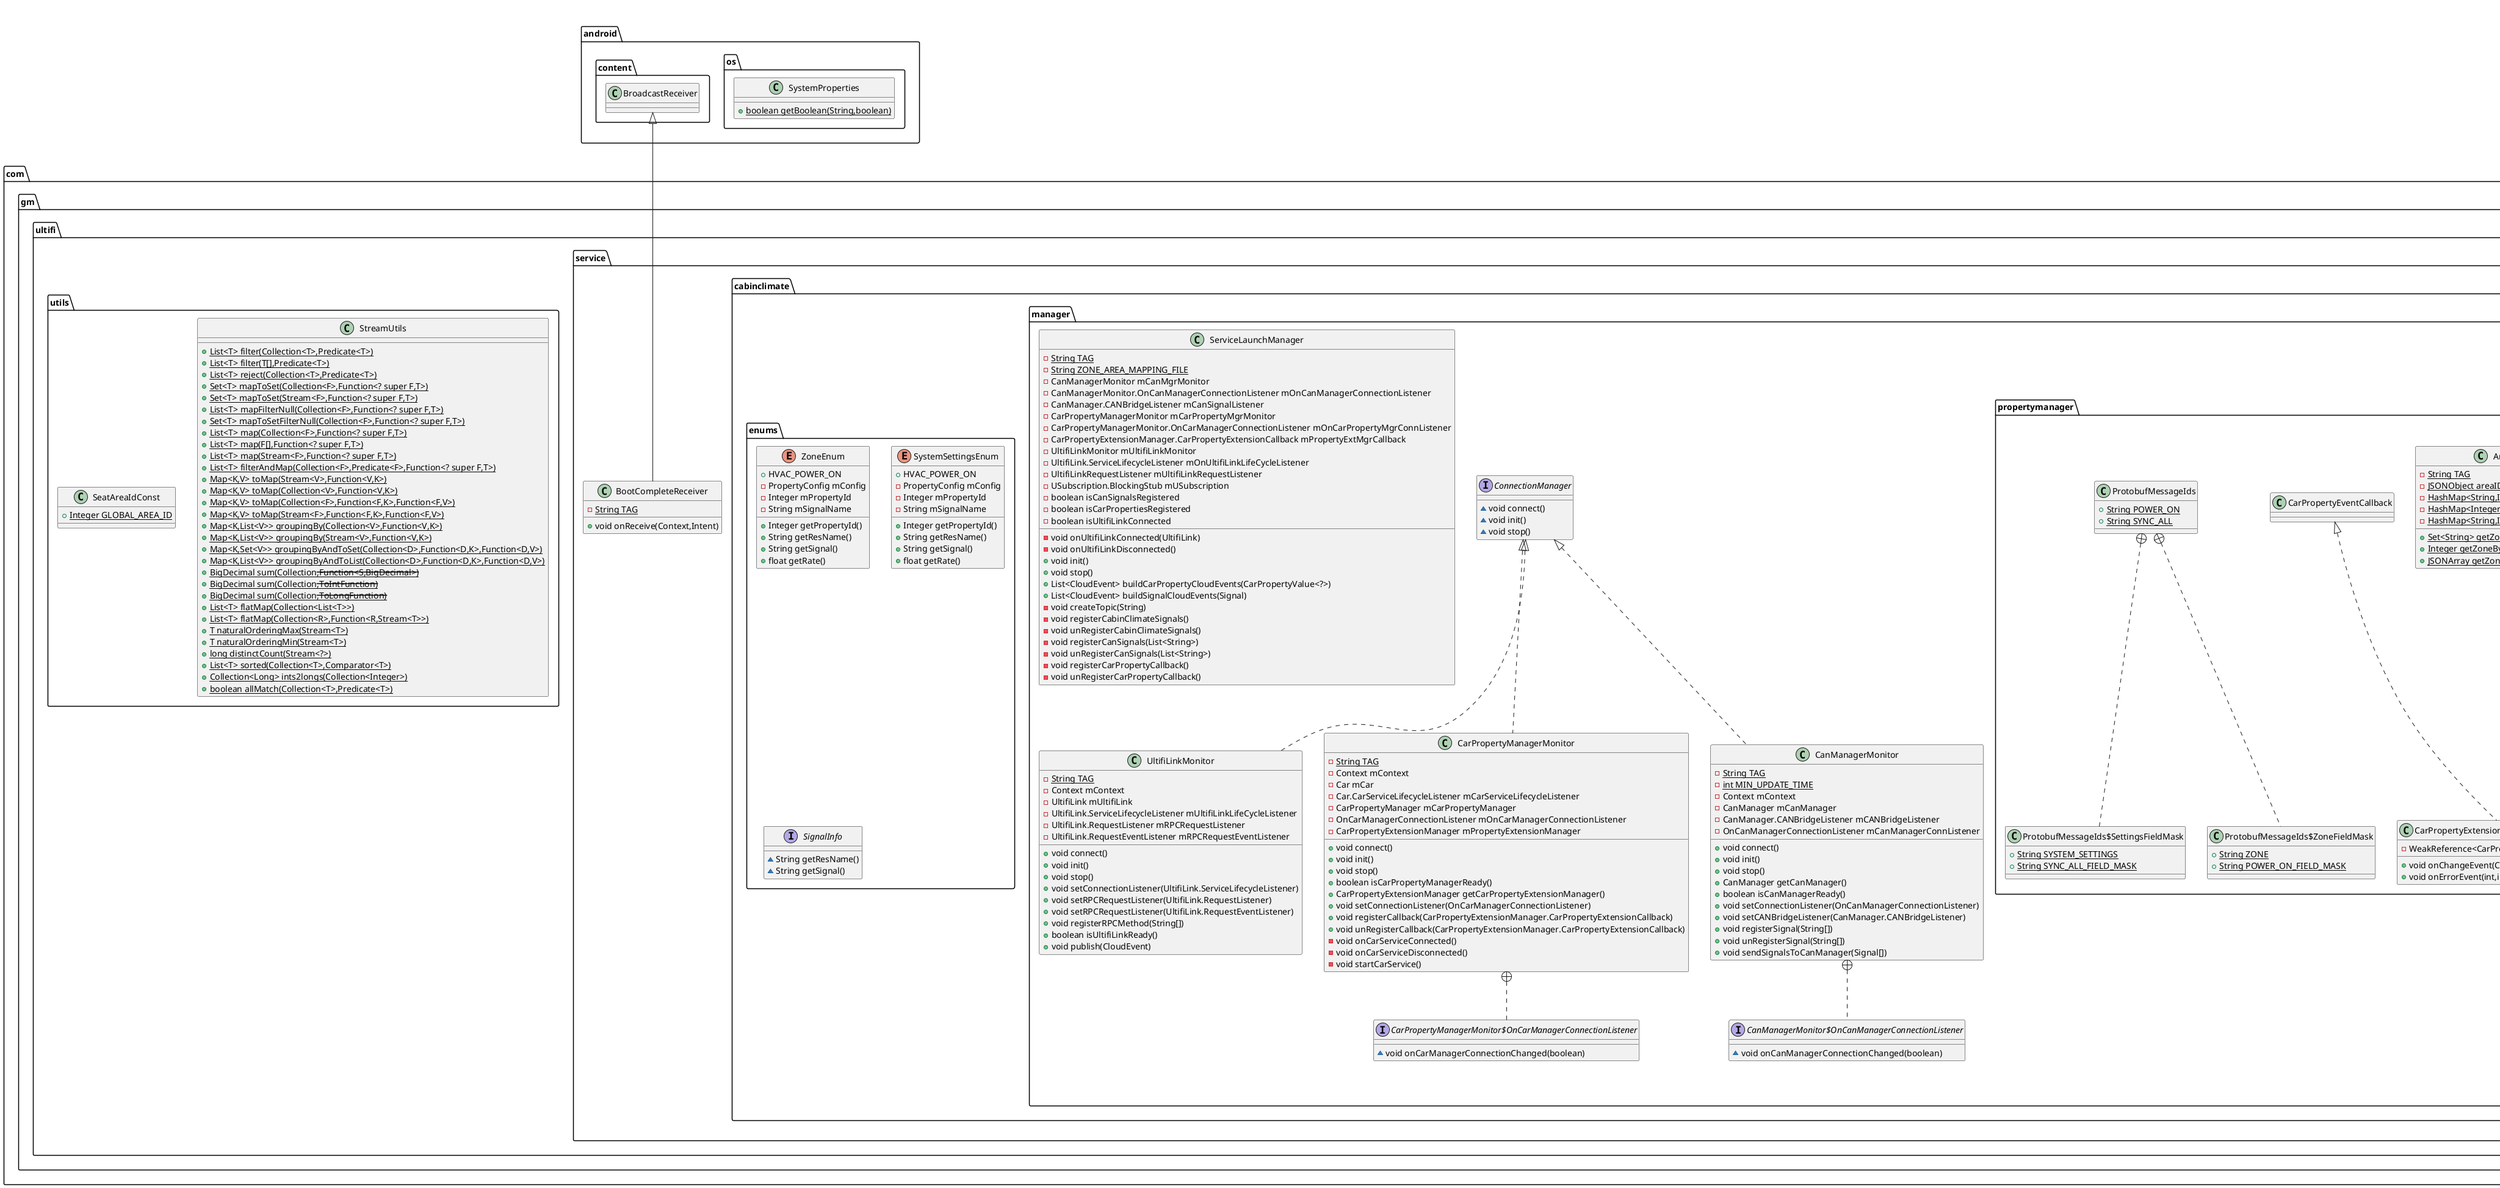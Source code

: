 @startuml
class com.gm.ultifi.service.cabinclimate.utils.TaskRunner {
- {static} String TAG
- {static} int CORE_THREADS
- {static} long KEEP_ALIVE_SECONDS
- {static} TaskRunner sTaskRunner
- ThreadPoolExecutor mExecutor
- Handler mHandler
+ {static} TaskRunner getInstance()
- ThreadPoolExecutor newThreadPoolExecutor()
+ void execute(Runnable)
+ void executeCallable(Callable<R>,OnCompletedCallback<R>)
+ ExecutorService getExecutor()
+ void shutdownService()
}
interface com.gm.ultifi.service.cabinclimate.utils.TaskRunner$OnCompletedCallback {
~ void onComplete(R)
}
class com.gm.ultifi.service.cabinclimate.utils.cache.LruMap {
- int mCapacity
# boolean removeEldestEntry(Map.Entry<K,V>)
}
class com.gm.ultifi.service.cabinclimate.response.config.PropertyConfig {
- boolean mIsReadOnly
- String mProtobufField
- float mRate
- String mResName
- Class<?> mType
- String mSignalName
+ Class<?> getClassType()
+ boolean getIsReadOnly()
+ String getProtobufField()
+ float getRate()
+ String getResName()
+ String getSignalName()
+ String toString()
}
class com.gm.ultifi.service.cabinclimate.response.config.PropertyConfig$Builder {
- boolean isReadOnly
- String resName
- String protobufField
- float rate
- String signalName
- Class<?> type
+ PropertyConfig build()
+ Builder setClassType(Class<?>)
+ Builder setProtobufField(String)
+ Builder setRate(float)
+ Builder setReadOnly(boolean)
+ Builder setResName(String)
+ Builder setSignalName(String)
}
interface com.gm.ultifi.service.cabinclimate.response.mapper.BaseMapper {
~ String BASE_URI_SERVICE
~ String VERSION
~ UEntity SERVICE
~ String CLIMATE_ZONE
~ String CLIMATE_ZONE_URI
~ String SYSTEM_SETTINGS
~ String SYSTEM_SETTINGS_URI
~ Cache cache
~ {static} BaseMapper getMapper(int)
~ {static} BaseMapper getMapper(String)
~ boolean isRepeatedSignal()
~ Map<String,Any> generateProtobufMessage(CarPropertyExtensionManager,Object,PropertyConfig)
~ PropertyConfig getConfig(int)
~ PropertyConfig getConfig(String)
~ void setAreaId(Integer)
~ void setPropertyStatus(int)
}
class com.gm.ultifi.service.access.manager.propertymanager.CarPropertyExtensionManager {
- {static} String TAG
- CarPropertyManager mPropertyManager
- Object mLock
- ArraySet<CarPropertyExtensionCallback> mExtCallbacks
- CarPropertyManager.CarPropertyEventCallback mPropertyCallback
+ void registerCallback(CarPropertyExtensionCallback)
+ void unregisterCallback(CarPropertyExtensionCallback)
+ String setProperty(Class,int,int,Object)
+ Boolean isPropertyAvailable(int,int)
+ Boolean getBooleanProperty(int,int)
- Boolean getPropertyValue(int,int)
+ Integer getIntegerProperty(int,int)
- void handleOnChangeEvent(CarPropertyValue)
- void handleOnErrorEvent(int,int)
}
class com.gm.ultifi.service.access.manager.propertymanager.CarPropertyExtensionManager$CarPropertyEventListenerImpl {
- WeakReference<CarPropertyExtensionManager> mManager
+ void onChangeEvent(CarPropertyValue)
+ void onErrorEvent(int,int)
}
interface com.gm.ultifi.service.access.manager.propertymanager.CarPropertyExtensionManager$CarPropertyExtensionCallback {
~ void onChangeEvent(CarPropertyValue<?>)
~ void onErrorEvent(int,int)
}
enum com.gm.ultifi.service.access.response.config.enums.SunroofEnum {
+  SUNROOF_PERCENTAGE_POSITION_STATUS
- PropertyConfig mConfig
- Integer mPropertyId
- String mSignalName
- {static} Map<Integer,SunroofEnum> PROPERTY_ID_MAP
+ Integer getPropertyId()
+ String getResName()
+ String getSignal()
+ float getRate()
+ {static} Map<Integer,SunroofEnum> getPropertyIdMap()
+ PropertyConfig getPropertyConfig()
}
class android.os.SystemProperties {
+ {static} boolean getBoolean(String,boolean)
}
class com.gm.ultifi.service.cabinclimate.manager.request.helper.ZoneRequestProcessor {
- {static} String TAG
+ Status processRequest()
}
interface com.gm.ultifi.service.access.utils.cache.Cache {
~ void clear()
~ V get(K)
~ int getMaxMemorySize()
~ int getMemorySize()
~ V put(K,V)
~ V remove(K)
}
interface com.gm.ultifi.service.cabinclimate.manager.ConnectionManager {
~ void connect()
~ void init()
~ void stop()
}
class com.gm.ultifi.service.cabinclimate.utils.ResourceMappingConstants {
+ {static} String SYSTEM_SETTINGS
}
class com.gm.ultifi.service.MainActivity {
# void onCreate(Bundle)
}
class com.gm.ultifi.service.cabinclimate.response.config.CarPropertyDataModel {
- int mAreaId
- Class<?> mClassType
- String mFieldName
- boolean mIsValid
- int mPropertyId
- Object mValue
+ int getAreaId()
+ Class<?> getClassType()
+ String getFieldName()
+ int getPropertyId()
+ Object getValue()
+ boolean isValid()
+ void setAreaId(int)
}
class com.gm.ultifi.service.access.manager.request.helper.SunroofRequestProcessor {
- {static} String TAG
+ Status processRequest()
# Boolean checkPositionPreCondition(Integer)
}
class com.gm.ultifi.service.access.utils.cache.LruMap {
- int mCapacity
# boolean removeEldestEntry(Entry<K,V>)
}
class com.gm.ultifi.service.access.manager.UltifiLinkMonitor {
- {static} String TAG
- Context mContext
- UltifiLink mUltifiLink
- UltifiLink.ServiceLifecycleListener mUltifiLinkLifeCycleListener
- UltifiLink.RequestListener mRPCRequestListener
- UltifiLink.RequestEventListener mRPCRequestEventListener
+ void connect()
+ void init()
+ void stop()
+ void setConnectionListener(UltifiLink.ServiceLifecycleListener)
+ void setRPCRequestListener(UltifiLink.RequestListener)
+ void setRPCRequestListener(UltifiLink.RequestEventListener)
+ void registerRPCMethod(String[])
+ boolean isUltifiLinkReady()
+ void publish(CloudEvent)
}
class com.gm.ultifi.service.access.utils.ResourceMappingConstants {
+ {static} String SUNROOF_FRONT
}
class com.gm.ultifi.service.AccessService {
- {static} String TAG
- {static} String SDV_ENABLE_PROP
- {static} String CHANNEL_ID
- {static} String CHANNEL_NAME
+ {static} AccessService context
- boolean isSDVEnabled
- ServiceLaunchManager mLaunchManager
+ void onCreate()
+ IBinder onBind(Intent)
+ void onDestroy()
- void init()
- void startForeground()
}
class com.gm.ultifi.service.access.manager.CanManagerMonitor {
- {static} String TAG
- {static} int MIN_UPDATE_TIME
- Context mContext
- CanManager mCanManager
- CanManager.CANBridgeListener mCANBridgeListener
- OnCanManagerConnectionListener mCanManagerConnListener
+ void connect()
+ void init()
+ void stop()
+ CanManager getCanManager()
+ boolean isCanManagerReady()
+ void setConnectionListener(OnCanManagerConnectionListener)
+ void setCANBridgeListener(CanManager.CANBridgeListener)
+ void registerSignal(String[])
+ void unRegisterSignal(String[])
+ void sendSignalsToCanManager(Signal[])
}
interface com.gm.ultifi.service.access.manager.CanManagerMonitor$OnCanManagerConnectionListener {
~ void onCanManagerConnectionChanged(boolean)
}
class com.gm.ultifi.service.cabinclimate.utils.Utility {
- {static} String TAG
+ {static} List<String> buildTopicsList()
+ {static} boolean convertToBoolean(String)
+ {static} Boolean getBooleanValue(Signal)
+ {static} byte[] getBytes(Signal)
+ {static} Float getFloatValue(Signal)
+ {static} Integer getIntValue(Signal)
+ {static} K getKey(Map<K,V>,V)
+ {static} T getSignalValues(Signal)
+ {static} boolean between(int,int,int)
+ {static} boolean isInRange(double,double,double)
+ {static} boolean isInRange(float,float,float)
}
class com.gm.ultifi.service.cabinclimate.manager.propertymanager.CarPropertyExtensionManager {
- {static} String TAG
- CarPropertyManager mPropertyManager
- Object mLock
- ArraySet<CarPropertyExtensionCallback> mExtCallbacks
- CarPropertyManager.CarPropertyEventCallback mPropertyCallback
+ void registerCallback(CarPropertyExtensionCallback)
+ void unregisterCallback(CarPropertyExtensionCallback)
+ String setProperty(Class,int,int,Object)
+ Boolean getBooleanProperty(int,int)
- Boolean getPropertyValue(int,int)
- void handleOnChangeEvent(CarPropertyValue)
- void handleOnErrorEvent(int,int)
}
class com.gm.ultifi.service.cabinclimate.manager.propertymanager.CarPropertyExtensionManager$CarPropertyEventListenerImpl {
- WeakReference<CarPropertyExtensionManager> mManager
+ void onChangeEvent(CarPropertyValue)
+ void onErrorEvent(int,int)
}
interface com.gm.ultifi.service.cabinclimate.manager.propertymanager.CarPropertyExtensionManager$CarPropertyExtensionCallback {
~ void onChangeEvent(CarPropertyValue<?>)
~ void onErrorEvent(int,int)
}
class com.gm.ultifi.service.access.manager.propertymanager.ProtobufMessageIds {
+ {static} String POSITION
}
class com.gm.ultifi.service.access.manager.propertymanager.ProtobufMessageIds$SunroofFieldMask {
+ {static} String SUNROOF
+ {static} String POWER_ON_FIELD_MASK
}
class com.gm.ultifi.service.cabinclimate.manager.ServiceLaunchManager {
- {static} String TAG
- {static} String ZONE_AREA_MAPPING_FILE
- CanManagerMonitor mCanMgrMonitor
- CanManagerMonitor.OnCanManagerConnectionListener mOnCanManagerConnectionListener
- CanManager.CANBridgeListener mCanSignalListener
- CarPropertyManagerMonitor mCarPropertyMgrMonitor
- CarPropertyManagerMonitor.OnCarManagerConnectionListener mOnCarPropertyMgrConnListener
- CarPropertyExtensionManager.CarPropertyExtensionCallback mPropertyExtMgrCallback
- UltifiLinkMonitor mUltifiLinkMonitor
- UltifiLink.ServiceLifecycleListener mOnUltifiLinkLifeCycleListener
- UltifiLinkRequestListener mUltifiLinkRequestListener
- USubscription.BlockingStub mUSubscription
- boolean isCanSignalsRegistered
- boolean isCarPropertiesRegistered
- boolean isUltifiLinkConnected
- void onUltifiLinkConnected(UltifiLink)
- void onUltifiLinkDisconnected()
+ void init()
+ void stop()
+ List<CloudEvent> buildCarPropertyCloudEvents(CarPropertyValue<?>)
+ List<CloudEvent> buildSignalCloudEvents(Signal)
- void createTopic(String)
- void registerCabinClimateSignals()
- void unRegisterCabinClimateSignals()
- void registerCanSignals(List<String>)
- void unRegisterCanSignals(List<String>)
- void registerCarPropertyCallback()
- void unRegisterCarPropertyCallback()
}
class com.gm.ultifi.service.access.response.config.CarPropertyDataModel {
- int mAreaId
- Class<?> mClassType
- String mFieldName
- boolean mIsValid
- int mPropertyId
- Object mValue
+ int getAreaId()
+ Class<?> getClassType()
+ String getFieldName()
+ int getPropertyId()
+ Object getValue()
+ boolean isValid()
+ void setAreaId(int)
}
class com.gm.ultifi.service.cabinclimate.manager.request.helper.SystemSettingsRequestProcessor {
- {static} String TAG
+ Status processRequest()
}
class com.gm.ultifi.service.access.utils.VehicleDataConstants {
+ {static} String EMPTY_ZONE_MESSAGE
+ {static} int FACE
+ {static} int FLOOR
+ {static} int DEFROST
+ {static} int FAHRENHEIT
+ {static} int CELSIUS
+ {static} String INVALID_PATH_MESSAGE
+ {static} String INVALID_REQUEST_MESSAGE
+ {static} int RECIRC
+ {static} String SYSTEM_SETTINGS_SUCCESS_MESSAGE
+ {static} String UNSUPPORTED_ZONE
+ {static} String ZONE_SUCCESS_MESSAGE
}
class com.gm.ultifi.service.cabinclimate.utils.SignalMappingConstants {
}
class com.gm.ultifi.service.cabinclimate.utils.SignalMappingConstants$SystemSettings {
+ {static} String ESTIMATED_CABIN_TEMPERATURE
+ {static} String FAILURE_INDICATION
+ {static} String SAFETY_TEMPERATURE_INDICATION
}
class com.gm.ultifi.service.access.manager.request.rpc.RequestProcessorFactory {
- {static} String TAG
+ {static} RequestProcessorFactory getInstance()
+ RequestProcessor getRequestProcessor(String)
}
class com.gm.ultifi.service.access.manager.request.rpc.RequestProcessorFactory$RequestProcessorFactorySingleton {
- {static} RequestProcessorFactory INSTANCE
}
interface com.gm.ultifi.service.access.manager.request.rpc.RequestProcessorFactory$RequestProcessor {
~ Status processRequest()
~ void setCarPropertyManagerMonitor(CarPropertyManagerMonitor)
~ void setRequestMessage(Request)
}
class com.gm.ultifi.service.access.manager.request.listeners.UltifiLinkRequestEventListener {
- {static} String TAG
- CarPropertyManagerMonitor mCarPropertyMgrMonitor
+ void onEvent(CloudEvent,CompletableFuture<Any>)
}
abstract class com.gm.ultifi.service.access.manager.request.helper.BaseRequestProcessor {
- CarPropertyManagerMonitor mCarPropertyManager
# Request mRequest
+ CarPropertyExtensionManager getCarPropertyExtensionManager()
+ boolean isCarPropertyExtensionManagerNull()
+ void setCarPropertyManagerMonitor(CarPropertyManagerMonitor)
+ void setRequestMessage(Request)
# String setCarProperty(Class<?>,int,int,Object)
}
interface com.gm.ultifi.service.access.response.config.enums.SignalInfo {
~ String getResName()
~ String getSignal()
}
class com.gm.ultifi.service.access.response.config.PropertyConfig {
- boolean mIsReadOnly
- String mProtobufField
- float mRate
- String mResName
- Class<?> mType
- String mSignalName
+ Class<?> getClassType()
+ boolean getIsReadOnly()
+ String getProtobufField()
+ float getRate()
+ String getResName()
+ String getSignalName()
+ String toString()
}
class com.gm.ultifi.service.access.response.config.PropertyConfig$Builder {
- boolean isReadOnly
- String resName
- String protobufField
- float rate
- String signalName
- Class<?> type
+ PropertyConfig build()
+ Builder setClassType(Class<?>)
+ Builder setProtobufField(String)
+ Builder setRate(float)
+ Builder setReadOnly(boolean)
+ Builder setResName(String)
+ Builder setSignalName(String)
}
class com.gm.ultifi.service.access.utils.SignalMappingConstants {
}
class com.gm.ultifi.service.access.utils.SignalMappingConstants$SystemSettings {
+ {static} String ESTIMATED_CABIN_TEMPERATURE
+ {static} String FAILURE_INDICATION
+ {static} String SAFETY_TEMPERATURE_INDICATION
}
class com.gm.ultifi.service.access.response.mapper.SunroofSomeIpMapper {
}
class com.gm.ultifi.service.access.manager.CarPropertyManagerMonitor {
- {static} String TAG
- Context mContext
- Car mCar
- Car.CarServiceLifecycleListener mCarServiceLifecycleListener
- CarPropertyManager mCarPropertyManager
- OnCarManagerConnectionListener mOnCarManagerConnectionListener
- CarPropertyExtensionManager mPropertyExtensionManager
+ void connect()
+ void init()
+ void stop()
+ boolean isCarPropertyManagerReady()
+ CarPropertyExtensionManager getCarPropertyExtensionManager()
+ void setConnectionListener(OnCarManagerConnectionListener)
+ void registerCallback(CarPropertyExtensionManager.CarPropertyExtensionCallback)
+ void unRegisterCallback(CarPropertyExtensionManager.CarPropertyExtensionCallback)
- void onCarServiceConnected()
- void onCarServiceDisconnected()
- void startCarService()
}
interface com.gm.ultifi.service.access.manager.CarPropertyManagerMonitor$OnCarManagerConnectionListener {
~ void onCarManagerConnectionChanged(boolean)
}
class com.gm.ultifi.service.cabinclimate.manager.propertymanager.AreaPropertyMapper {
- {static} String TAG
- {static} JSONObject areaIDJson
- {static} HashMap<String,Integer> mAreaIdPropertyMap
- {static} HashMap<Integer,String> mAreaPropertyMap
- {static} HashMap<String,Integer[]> mZonePropertyMap
+ {static} Set<String> getZonePropertyKeys()
+ {static} Integer getZoneByZoneName(String,String)
+ {static} JSONArray getZoneNamesByAreaID(Integer,String)
}
class com.gm.ultifi.service.cabinclimate.manager.request.rpc.RequestProcessorFactory {
- {static} String TAG
+ {static} RequestProcessorFactory getInstance()
+ RequestProcessor getRequestProcessor(String)
}
class com.gm.ultifi.service.cabinclimate.manager.request.rpc.RequestProcessorFactory$RequestProcessorFactorySingleton {
- {static} RequestProcessorFactory INSTANCE
}
interface com.gm.ultifi.service.cabinclimate.manager.request.rpc.RequestProcessorFactory$RequestProcessor {
~ Status processRequest()
~ void setCarPropertyManagerMonitor(CarPropertyManagerMonitor)
~ void setRequestMessage(Request)
}
interface com.gm.ultifi.service.cabinclimate.utils.cache.Cache {
~ void clear()
~ V get(K)
~ int getMaxMemorySize()
~ int getMemorySize()
~ V put(K,V)
~ V remove(K)
}
class com.gm.ultifi.service.cabinclimate.utils.VehicleDataConstants {
+ {static} String EMPTY_ZONE_MESSAGE
+ {static} int FACE
+ {static} int FLOOR
+ {static} int DEFROST
+ {static} int FAHRENHEIT
+ {static} int CELSIUS
+ {static} String INVALID_PATH_MESSAGE
+ {static} String INVALID_REQUEST_MESSAGE
+ {static} int RECIRC
+ {static} String SYSTEM_SETTINGS_SUCCESS_MESSAGE
+ {static} String UNSUPPORTED_ZONE
+ {static} String ZONE_SUCCESS_MESSAGE
}
enum com.gm.ultifi.service.cabinclimate.enums.ZoneEnum {
+  HVAC_POWER_ON
- PropertyConfig mConfig
- Integer mPropertyId
- String mSignalName
+ Integer getPropertyId()
+ String getResName()
+ String getSignal()
+ float getRate()
}
class com.gm.ultifi.service.access.manager.request.helper.SomeIpRequestProcessor {
- {static} String TAG
+ Status processRequest()
}
class com.gm.ultifi.service.cabinclimate.manager.UltifiLinkMonitor {
- {static} String TAG
- Context mContext
- UltifiLink mUltifiLink
- UltifiLink.ServiceLifecycleListener mUltifiLinkLifeCycleListener
- UltifiLink.RequestListener mRPCRequestListener
- UltifiLink.RequestEventListener mRPCRequestEventListener
+ void connect()
+ void init()
+ void stop()
+ void setConnectionListener(UltifiLink.ServiceLifecycleListener)
+ void setRPCRequestListener(UltifiLink.RequestListener)
+ void setRPCRequestListener(UltifiLink.RequestEventListener)
+ void registerRPCMethod(String[])
+ boolean isUltifiLinkReady()
+ void publish(CloudEvent)
}
class com.gm.ultifi.service.access.utils.cache.LruCache {
- {static} int DEFAULT_CAPACITY
- {static} int REMOVE_ALL
- Map<K,V> mMap
- int mMaxMemorySize
- int mMemorySize
+ {static} LruCache getInstance()
- void trimToSize(int)
+ void clear()
+ V get(K)
+ int getMaxMemorySize()
+ int getMemorySize()
+ V put(K,V)
+ V remove(K)
# int getValueSize(V)
# String getClassName()
}
class com.gm.ultifi.service.access.utils.cache.LruCache$LruCacheSingleton {
- {static} LruCache INSTANCE
}
class com.gm.ultifi.service.cabinclimate.utils.cache.LruCache {
- {static} int DEFAULT_CAPACITY
- {static} int REMOVE_ALL
- Map<K,V> mMap
- int mMaxMemorySize
- int mMemorySize
+ {static} LruCache getInstance()
- void trimToSize(int)
+ void clear()
+ V get(K)
+ int getMaxMemorySize()
+ int getMemorySize()
+ V put(K,V)
+ V remove(K)
# int getValueSize(V)
# String getClassName()
}
class com.gm.ultifi.service.cabinclimate.utils.cache.LruCache$LruCacheSingleton {
- {static} LruCache INSTANCE
}
class com.gm.ultifi.service.CabinClimateService {
- {static} String TAG
- {static} String SDV_ENABLE_PROP
- {static} String CHANNEL_ID
- {static} String CHANNEL_NAME
- boolean isSDVEnabled
- ServiceLaunchManager mLaunchManager
+ void onCreate()
+ IBinder onBind(Intent)
+ void onDestroy()
- void init()
- void startForeground()
}
interface com.gm.ultifi.service.access.manager.ConnectionManager {
~ void connect()
~ void init()
~ void stop()
}
interface com.gm.ultifi.service.access.response.mapper.BaseMapper {
~ String BASE_URI_SERVICE
~ String VERSION
~ UEntity SERVICE
~ String SUNROOF_RESOURCE
~ String SUNROOF_RESOURCE_URI
~ Cache cache
~ {static} BaseMapper getMapper(int)
~ {static} BaseMapper getMapper(String)
~ {static} BaseMapper getMapper(long)
~ boolean isRepeatedSignal()
~ Map<String,Any> generateProtobufMessage(CarPropertyExtensionManager,Object,PropertyConfig)
~ PropertyConfig getConfig(int)
~ PropertyConfig getConfig(String)
~ PropertyConfig getConfig(long)
~ void setAreaId(Integer)
~ void setPropertyStatus(int)
}
class com.gm.ultifi.service.access.manager.request.listeners.UltifiLinkRequestListener {
- {static} String TAG
- CarPropertyManagerMonitor mCarPropertyMgrMonitor
+ void onRequest(Request,CompletableFuture<Any>)
}
class com.gm.ultifi.service.cabinclimate.response.mapper.Zone {
- {static} String TAG
- {static} int MAX_TEMP_SET_POINT
- {static} int MIN_VALUE_ZERO
- {static} List<Integer> mPropertyList
- boolean isRepeatedSignal
- int mAreaID
- int mStatus
- Map<String,com.ultifi.vehicle.body.cabin_climate.v1.Zone.Builder> zoneBuilderMap
+ {static} Zone getInstance()
+ {static} List<Integer> getPropertyList()
+ boolean isRepeatedSignal()
+ Map<String,Any> generateProtobufMessage(CarPropertyExtensionManager,Object,PropertyConfig)
+ PropertyConfig getConfig(int)
+ void setAreaId(Integer)
+ void setPropertyStatus(int)
+ String getUri(String)
}
abstract class com.gm.ultifi.service.cabinclimate.manager.request.helper.BaseRequestProcessor {
- CarPropertyManagerMonitor mCarPropertyManager
# Request mRequest
+ CarPropertyExtensionManager getCarPropertyExtensionManager()
+ boolean isCarPropertyExtensionManagerNull()
+ void setCarPropertyManagerMonitor(CarPropertyManagerMonitor)
+ void setRequestMessage(Request)
# String setCarProperty(Class<?>,int,int,Object)
# Status checkPreCondition(String,String)
}
class com.gm.ultifi.service.access.response.mapper.SunroofMapper {
- {static} String TAG
- {static} List<Integer> mPropertyList
- boolean isRepeatedSignal
- int mAreaID
- int mStatus
- Map<String,Sunroof> sunroofBuilderMap
+ {static} SunroofMapper getInstance()
+ {static} List<Integer> getPropertyList()
+ boolean isRepeatedSignal()
+ Map<String,Any> generateProtobufMessage(CarPropertyExtensionManager,Object,PropertyConfig)
+ PropertyConfig getConfig(int)
+ String getTopicUri(String)
+ void setAreaId(Integer)
+ void setPropertyStatus(int)
+ boolean checkSunroofInfo(CarPropertyExtensionManager)
}
enum com.gm.ultifi.service.cabinclimate.enums.SystemSettingsEnum {
+  HVAC_POWER_ON
- PropertyConfig mConfig
- Integer mPropertyId
- String mSignalName
+ Integer getPropertyId()
+ String getResName()
+ String getSignal()
+ float getRate()
}
class com.gm.ultifi.service.cabinclimate.manager.propertymanager.ProtobufMessageIds {
+ {static} String POWER_ON
+ {static} String SYNC_ALL
}
class com.gm.ultifi.service.cabinclimate.manager.propertymanager.ProtobufMessageIds$ZoneFieldMask {
+ {static} String ZONE
+ {static} String POWER_ON_FIELD_MASK
}
class com.gm.ultifi.service.cabinclimate.manager.propertymanager.ProtobufMessageIds$SettingsFieldMask {
+ {static} String SYSTEM_SETTINGS
+ {static} String SYNC_ALL_FIELD_MASK
}
class com.gm.ultifi.service.access.manager.ServiceLaunchManager {
- {static} String TAG
- CanManagerMonitor mCanMgrMonitor
- CanManagerMonitor.OnCanManagerConnectionListener mOnCanManagerConnectionListener
- CanManager.CANBridgeListener mCanSignalListener
- CarPropertyManagerMonitor mCarPropertyMgrMonitor
- CarPropertyManagerMonitor.OnCarManagerConnectionListener mOnCarPropertyMgrConnListener
- CarPropertyExtensionManager.CarPropertyExtensionCallback mPropertyExtMgrCallback
- UltifiLinkMonitor mUltifiLinkMonitor
- UltifiLink.ServiceLifecycleListener mOnUltifiLinkLifeCycleListener
- UltifiLinkRequestListener mUltifiLinkRequestListener
- USubscription.BlockingStub mUSubscription
- boolean isCanSignalsRegistered
- boolean isCarPropertiesRegistered
- boolean isUltifiLinkConnected
- void onUltifiLinkConnected(UltifiLink)
- void onUltifiLinkDisconnected()
+ void init()
+ void stop()
+ List<CloudEvent> buildCarPropertyCloudEvents(CarPropertyValue<?>)
+ List<CloudEvent> buildSignalCloudEvents(Signal)
+ List<CloudEvent> buildSomeIpCloudEvents(SomeIpData)
- void createTopic(String)
- void registerAccessSignals()
- void unRegisterAccessSignals()
- void registerCanSignals(List<String>)
- void unRegisterCanSignals(List<String>)
- void registerCarPropertyCallback()
- void unRegisterCarPropertyCallback()
}
class com.gm.ultifi.service.BootCompleteReceiver {
- {static} String TAG
+ void onReceive(Context,Intent)
}
interface com.gm.ultifi.service.cabinclimate.enums.SignalInfo {
~ String getResName()
~ String getSignal()
}
class com.gm.ultifi.service.cabinclimate.manager.CarPropertyManagerMonitor {
- {static} String TAG
- Context mContext
- Car mCar
- Car.CarServiceLifecycleListener mCarServiceLifecycleListener
- CarPropertyManager mCarPropertyManager
- OnCarManagerConnectionListener mOnCarManagerConnectionListener
- CarPropertyExtensionManager mPropertyExtensionManager
+ void connect()
+ void init()
+ void stop()
+ boolean isCarPropertyManagerReady()
+ CarPropertyExtensionManager getCarPropertyExtensionManager()
+ void setConnectionListener(OnCarManagerConnectionListener)
+ void registerCallback(CarPropertyExtensionManager.CarPropertyExtensionCallback)
+ void unRegisterCallback(CarPropertyExtensionManager.CarPropertyExtensionCallback)
- void onCarServiceConnected()
- void onCarServiceDisconnected()
- void startCarService()
}
interface com.gm.ultifi.service.cabinclimate.manager.CarPropertyManagerMonitor$OnCarManagerConnectionListener {
~ void onCarManagerConnectionChanged(boolean)
}
class com.gm.ultifi.service.cabinclimate.manager.CanManagerMonitor {
- {static} String TAG
- {static} int MIN_UPDATE_TIME
- Context mContext
- CanManager mCanManager
- CanManager.CANBridgeListener mCANBridgeListener
- OnCanManagerConnectionListener mCanManagerConnListener
+ void connect()
+ void init()
+ void stop()
+ CanManager getCanManager()
+ boolean isCanManagerReady()
+ void setConnectionListener(OnCanManagerConnectionListener)
+ void setCANBridgeListener(CanManager.CANBridgeListener)
+ void registerSignal(String[])
+ void unRegisterSignal(String[])
+ void sendSignalsToCanManager(Signal[])
}
interface com.gm.ultifi.service.cabinclimate.manager.CanManagerMonitor$OnCanManagerConnectionListener {
~ void onCanManagerConnectionChanged(boolean)
}
class com.gm.ultifi.service.cabinclimate.response.mapper.SystemSettings {
- {static} String TAG
- {static} double MAX_ESTD_CBN_TEMP
- {static} int MIN_ESTD_CBN_TEMP
- {static} List<Integer> mPropertyList
# {static} List<String> mSystemSettingsSignals
- boolean isRepeatedSignal
- int mAreaID
+ {static} SystemSettings getInstance()
+ {static} List<Integer> getPropertyList()
+ {static} List<String> getSignals()
+ boolean isRepeatedSignal()
+ Map<String,Any> generateProtobufMessage(CarPropertyExtensionManager,Object,PropertyConfig)
+ PropertyConfig getConfig(int)
+ PropertyConfig getConfig(String)
+ void setAreaId(Integer)
+ String getUri()
}
class com.gm.ultifi.service.cabinclimate.manager.request.listeners.UltifiLinkRequestListener {
- {static} String TAG
- CarPropertyManagerMonitor mCarPropertyMgrMonitor
+ void onRequest(Request,CompletableFuture<Any>)
}
class com.gm.ultifi.service.cabinclimate.manager.request.listeners.UltifiLinkRequestEventListener {
- {static} String TAG
- CarPropertyManagerMonitor mCarPropertyMgrMonitor
+ void onEvent(CloudEvent,CompletableFuture<Any>)
}
class com.gm.ultifi.utils.StreamUtils {
+ {static} List<T> filter(Collection<T>,Predicate<T>)
+ {static} List<T> filter(T[],Predicate<T>)
+ {static} List<T> reject(Collection<T>,Predicate<T>)
+ {static} Set<T> mapToSet(Collection<F>,Function<? super F,T>)
+ {static} Set<T> mapToSet(Stream<F>,Function<? super F,T>)
+ {static} List<T> mapFilterNull(Collection<F>,Function<? super F,T>)
+ {static} Set<T> mapToSetFilterNull(Collection<F>,Function<? super F,T>)
+ {static} List<T> map(Collection<F>,Function<? super F,T>)
+ {static} List<T> map(F[],Function<? super F,T>)
+ {static} List<T> map(Stream<F>,Function<? super F,T>)
+ {static} List<T> filterAndMap(Collection<F>,Predicate<F>,Function<? super F,T>)
+ {static} Map<K,V> toMap(Stream<V>,Function<V,K>)
+ {static} Map<K,V> toMap(Collection<V>,Function<V,K>)
+ {static} Map<K,V> toMap(Collection<F>,Function<F,K>,Function<F,V>)
+ {static} Map<K,V> toMap(Stream<F>,Function<F,K>,Function<F,V>)
+ {static} Map<K,List<V>> groupingBy(Collection<V>,Function<V,K>)
+ {static} Map<K,List<V>> groupingBy(Stream<V>,Function<V,K>)
+ {static} Map<K,Set<V>> groupingByAndToSet(Collection<D>,Function<D,K>,Function<D,V>)
+ {static} Map<K,List<V>> groupingByAndToList(Collection<D>,Function<D,K>,Function<D,V>)
+ {static} BigDecimal sum(Collection<S>,Function<S,BigDecimal>)
+ {static} BigDecimal sum(Collection<S>,ToIntFunction<S>)
+ {static} BigDecimal sum(Collection<S>,ToLongFunction<S>)
+ {static} List<T> flatMap(Collection<List<T>>)
+ {static} List<T> flatMap(Collection<R>,Function<R,Stream<T>>)
+ {static} T naturalOrderingMax(Stream<T>)
+ {static} T naturalOrderingMin(Stream<T>)
+ {static} long distinctCount(Stream<?>)
+ {static} List<T> sorted(Collection<T>,Comparator<T>)
+ {static} Collection<Long> ints2longs(Collection<Integer>)
+ {static} boolean allMatch(Collection<T>,Predicate<T>)
}
class com.gm.ultifi.service.access.someip.SomeIpClientManager {
}
class com.gm.ultifi.utils.SeatAreaIdConst {
+ {static} Integer GLOBAL_AREA_ID
}
class com.gm.ultifi.service.access.utils.TaskRunner {
- {static} String TAG
- {static} int CORE_THREADS
- {static} long KEEP_ALIVE_SECONDS
- {static} TaskRunner sTaskRunner
- ThreadPoolExecutor mExecutor
- Handler mHandler
+ {static} TaskRunner getInstance()
- ThreadPoolExecutor newThreadPoolExecutor()
+ void execute(Runnable)
+ void executeCallable(Callable<R>,OnCompletedCallback<R>)
+ ExecutorService getExecutor()
+ void shutdownService()
}
interface com.gm.ultifi.service.access.utils.TaskRunner$OnCompletedCallback {
~ void onComplete(R)
}
class com.gm.ultifi.service.access.utils.Utility {
- {static} String TAG
+ {static} List<String> buildTopicsList()
+ {static} boolean convertToBoolean(String)
+ {static} Boolean getBooleanValue(Signal)
+ {static} byte[] getBytes(Signal)
+ {static} Float getFloatValue(Signal)
+ {static} Integer getIntValue(Signal)
+ {static} K getKey(Map<K,V>,V)
+ {static} T getSignalValues(Signal)
+ {static} boolean between(int,int,int)
+ {static} boolean isInRange(double,double,double)
+ {static} boolean isInRange(float,float,float)
}


com.gm.ultifi.service.cabinclimate.utils.TaskRunner +.. com.gm.ultifi.service.cabinclimate.utils.TaskRunner$OnCompletedCallback
java.util.LinkedHashMap <|-- com.gm.ultifi.service.cabinclimate.utils.cache.LruMap
com.gm.ultifi.service.cabinclimate.response.config.PropertyConfig +.. com.gm.ultifi.service.cabinclimate.response.config.PropertyConfig$Builder
com.gm.ultifi.service.access.manager.propertymanager.CarPropertyExtensionManager +.. com.gm.ultifi.service.access.manager.propertymanager.CarPropertyExtensionManager$CarPropertyEventListenerImpl
com.gm.ultifi.service.access.manager.propertymanager.CarPropertyEventCallback <|.. com.gm.ultifi.service.access.manager.propertymanager.CarPropertyExtensionManager$CarPropertyEventListenerImpl
com.gm.ultifi.service.access.manager.propertymanager.CarPropertyExtensionManager +.. com.gm.ultifi.service.access.manager.propertymanager.CarPropertyExtensionManager$CarPropertyExtensionCallback
com.gm.ultifi.service.cabinclimate.manager.request.helper.BaseRequestProcessor <|-- com.gm.ultifi.service.cabinclimate.manager.request.helper.ZoneRequestProcessor
androidx.appcompat.app.AppCompatActivity <|-- com.gm.ultifi.service.MainActivity
com.gm.ultifi.service.access.manager.request.helper.BaseRequestProcessor <|-- com.gm.ultifi.service.access.manager.request.helper.SunroofRequestProcessor
java.util.LinkedHashMap <|-- com.gm.ultifi.service.access.utils.cache.LruMap
com.gm.ultifi.service.access.manager.ConnectionManager <|.. com.gm.ultifi.service.access.manager.UltifiLinkMonitor
androidx.lifecycle.LifecycleService <|-- com.gm.ultifi.service.AccessService
com.gm.ultifi.service.access.manager.ConnectionManager <|.. com.gm.ultifi.service.access.manager.CanManagerMonitor
com.gm.ultifi.service.access.manager.CanManagerMonitor +.. com.gm.ultifi.service.access.manager.CanManagerMonitor$OnCanManagerConnectionListener
com.gm.ultifi.service.cabinclimate.manager.propertymanager.CarPropertyExtensionManager +.. com.gm.ultifi.service.cabinclimate.manager.propertymanager.CarPropertyExtensionManager$CarPropertyEventListenerImpl
com.gm.ultifi.service.cabinclimate.manager.propertymanager.CarPropertyEventCallback <|.. com.gm.ultifi.service.cabinclimate.manager.propertymanager.CarPropertyExtensionManager$CarPropertyEventListenerImpl
com.gm.ultifi.service.cabinclimate.manager.propertymanager.CarPropertyExtensionManager +.. com.gm.ultifi.service.cabinclimate.manager.propertymanager.CarPropertyExtensionManager$CarPropertyExtensionCallback
com.gm.ultifi.service.access.manager.propertymanager.ProtobufMessageIds +.. com.gm.ultifi.service.access.manager.propertymanager.ProtobufMessageIds$SunroofFieldMask
com.gm.ultifi.service.cabinclimate.manager.request.helper.BaseRequestProcessor <|-- com.gm.ultifi.service.cabinclimate.manager.request.helper.SystemSettingsRequestProcessor
com.gm.ultifi.service.cabinclimate.utils.SignalMappingConstants +.. com.gm.ultifi.service.cabinclimate.utils.SignalMappingConstants$SystemSettings
com.gm.ultifi.service.access.manager.request.rpc.RequestProcessorFactory +.. com.gm.ultifi.service.access.manager.request.rpc.RequestProcessorFactory$RequestProcessorFactorySingleton
com.gm.ultifi.service.access.manager.request.rpc.RequestProcessorFactory +.. com.gm.ultifi.service.access.manager.request.rpc.RequestProcessorFactory$RequestProcessor
com.gm.ultifi.service.access.manager.request.listeners.RequestEventListener <|.. com.gm.ultifi.service.access.manager.request.listeners.UltifiLinkRequestEventListener
com.gm.ultifi.service.access.manager.request.helper.RequestProcessor <|.. com.gm.ultifi.service.access.manager.request.helper.BaseRequestProcessor
com.gm.ultifi.service.access.response.config.PropertyConfig +.. com.gm.ultifi.service.access.response.config.PropertyConfig$Builder
com.gm.ultifi.service.access.utils.SignalMappingConstants +.. com.gm.ultifi.service.access.utils.SignalMappingConstants$SystemSettings
com.gm.ultifi.service.access.manager.ConnectionManager <|.. com.gm.ultifi.service.access.manager.CarPropertyManagerMonitor
com.gm.ultifi.service.access.manager.CarPropertyManagerMonitor +.. com.gm.ultifi.service.access.manager.CarPropertyManagerMonitor$OnCarManagerConnectionListener
com.gm.ultifi.service.cabinclimate.manager.request.rpc.RequestProcessorFactory +.. com.gm.ultifi.service.cabinclimate.manager.request.rpc.RequestProcessorFactory$RequestProcessorFactorySingleton
com.gm.ultifi.service.cabinclimate.manager.request.rpc.RequestProcessorFactory +.. com.gm.ultifi.service.cabinclimate.manager.request.rpc.RequestProcessorFactory$RequestProcessor
com.gm.ultifi.service.access.manager.request.helper.BaseRequestProcessor <|-- com.gm.ultifi.service.access.manager.request.helper.SomeIpRequestProcessor
com.gm.ultifi.service.cabinclimate.manager.ConnectionManager <|.. com.gm.ultifi.service.cabinclimate.manager.UltifiLinkMonitor
com.gm.ultifi.service.access.utils.cache.Cache <|.. com.gm.ultifi.service.access.utils.cache.LruCache
com.gm.ultifi.service.access.utils.cache.LruCache +.. com.gm.ultifi.service.access.utils.cache.LruCache$LruCacheSingleton
com.gm.ultifi.service.cabinclimate.utils.cache.Cache <|.. com.gm.ultifi.service.cabinclimate.utils.cache.LruCache
com.gm.ultifi.service.cabinclimate.utils.cache.LruCache +.. com.gm.ultifi.service.cabinclimate.utils.cache.LruCache$LruCacheSingleton
androidx.lifecycle.LifecycleService <|-- com.gm.ultifi.service.CabinClimateService
com.gm.ultifi.service.access.manager.request.listeners.RequestListener <|.. com.gm.ultifi.service.access.manager.request.listeners.UltifiLinkRequestListener
com.gm.ultifi.service.cabinclimate.response.mapper.BaseMapper <|.. com.gm.ultifi.service.cabinclimate.response.mapper.Zone
com.gm.ultifi.service.cabinclimate.manager.request.helper.RequestProcessor <|.. com.gm.ultifi.service.cabinclimate.manager.request.helper.BaseRequestProcessor
com.gm.ultifi.service.access.response.mapper.BaseMapper <|.. com.gm.ultifi.service.access.response.mapper.SunroofMapper
com.gm.ultifi.service.cabinclimate.manager.propertymanager.ProtobufMessageIds +.. com.gm.ultifi.service.cabinclimate.manager.propertymanager.ProtobufMessageIds$ZoneFieldMask
com.gm.ultifi.service.cabinclimate.manager.propertymanager.ProtobufMessageIds +.. com.gm.ultifi.service.cabinclimate.manager.propertymanager.ProtobufMessageIds$SettingsFieldMask
android.content.BroadcastReceiver <|-- com.gm.ultifi.service.BootCompleteReceiver
com.gm.ultifi.service.cabinclimate.manager.ConnectionManager <|.. com.gm.ultifi.service.cabinclimate.manager.CarPropertyManagerMonitor
com.gm.ultifi.service.cabinclimate.manager.CarPropertyManagerMonitor +.. com.gm.ultifi.service.cabinclimate.manager.CarPropertyManagerMonitor$OnCarManagerConnectionListener
com.gm.ultifi.service.cabinclimate.manager.ConnectionManager <|.. com.gm.ultifi.service.cabinclimate.manager.CanManagerMonitor
com.gm.ultifi.service.cabinclimate.manager.CanManagerMonitor +.. com.gm.ultifi.service.cabinclimate.manager.CanManagerMonitor$OnCanManagerConnectionListener
com.gm.ultifi.service.cabinclimate.response.mapper.BaseMapper <|.. com.gm.ultifi.service.cabinclimate.response.mapper.SystemSettings
com.gm.ultifi.service.cabinclimate.manager.request.listeners.RequestListener <|.. com.gm.ultifi.service.cabinclimate.manager.request.listeners.UltifiLinkRequestListener
com.gm.ultifi.service.cabinclimate.manager.request.listeners.RequestEventListener <|.. com.gm.ultifi.service.cabinclimate.manager.request.listeners.UltifiLinkRequestEventListener
com.gm.ultifi.service.access.utils.TaskRunner +.. com.gm.ultifi.service.access.utils.TaskRunner$OnCompletedCallback
@enduml